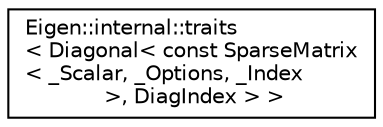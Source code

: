 digraph "Graphical Class Hierarchy"
{
  edge [fontname="Helvetica",fontsize="10",labelfontname="Helvetica",labelfontsize="10"];
  node [fontname="Helvetica",fontsize="10",shape=record];
  rankdir="LR";
  Node1 [label="Eigen::internal::traits\l\< Diagonal\< const SparseMatrix\l\< _Scalar, _Options, _Index\l \>, DiagIndex \> \>",height=0.2,width=0.4,color="black", fillcolor="white", style="filled",URL="$struct_eigen_1_1internal_1_1traits_3_01_diagonal_3_01const_01_sparse_matrix_3_01___scalar_00_01_fb31620807533b94ea4603e725711589.html"];
}
